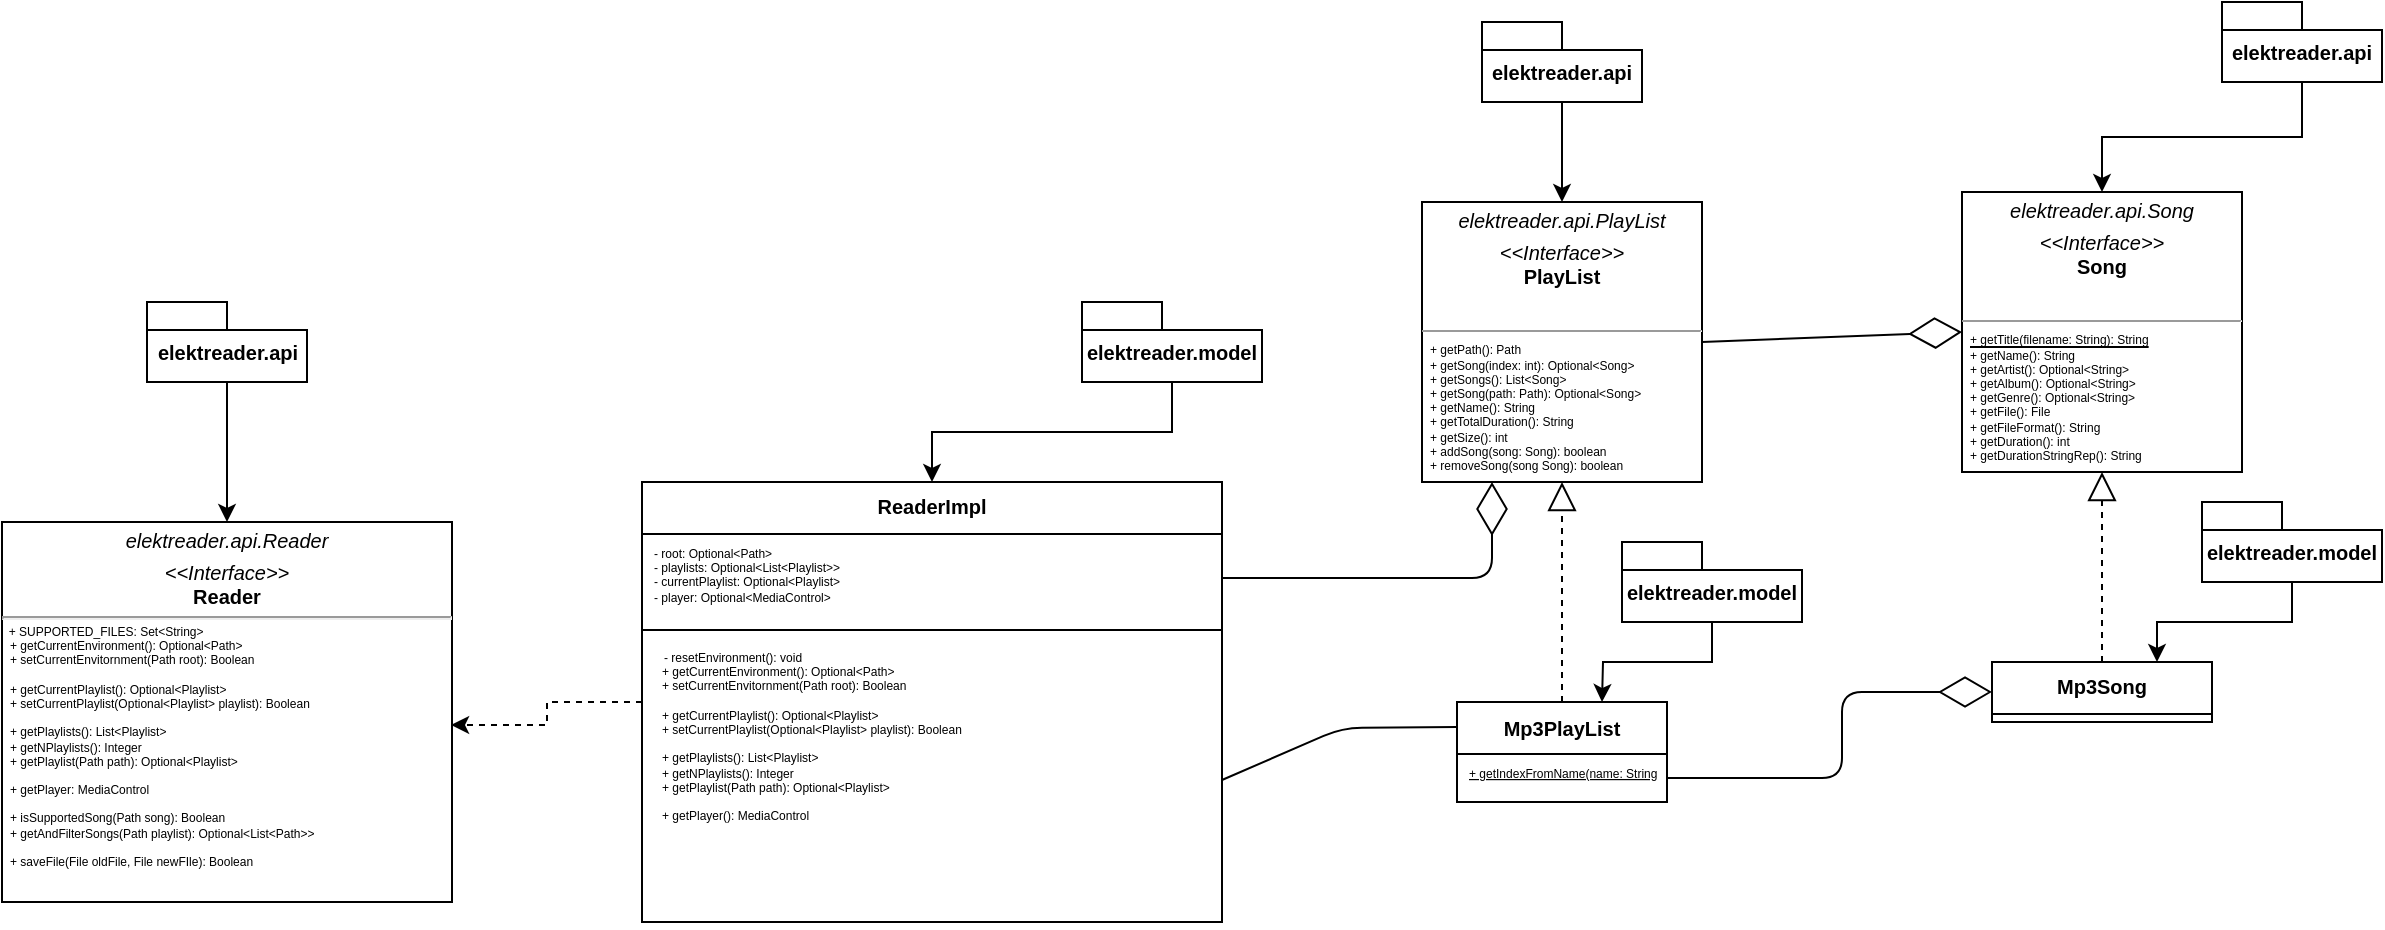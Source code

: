 <mxfile>
    <diagram name="Page-1" id="ecqLVog1buzcT9Wsd1fs">
        <mxGraphModel dx="960" dy="1680" grid="1" gridSize="10" guides="1" tooltips="1" connect="1" arrows="1" fold="1" page="1" pageScale="1" pageWidth="850" pageHeight="1100" math="0" shadow="0">
            <root>
                <mxCell id="0"/>
                <mxCell id="1" parent="0"/>
                <mxCell id="eDpFOvDPi3UEWpO-Dq-w-1" value="&lt;p style=&quot;margin: 4px 0px 0px; text-align: center; font-size: 10px;&quot;&gt;&lt;i style=&quot;&quot;&gt;&lt;font style=&quot;font-size: 10px;&quot;&gt;elektreader.api.Reader&lt;/font&gt;&lt;/i&gt;&lt;/p&gt;&lt;p style=&quot;margin: 4px 0px 0px; text-align: center; font-size: 10px;&quot;&gt;&lt;font style=&quot;font-size: 10px;&quot;&gt;&lt;i style=&quot;&quot;&gt;&amp;lt;&amp;lt;Interface&amp;gt;&amp;gt;&lt;/i&gt;&lt;br style=&quot;&quot;&gt;&lt;b style=&quot;&quot;&gt;Reader&lt;/b&gt;&lt;/font&gt;&lt;/p&gt;&lt;hr style=&quot;font-size: 6px;&quot;&gt;&amp;nbsp; + SUPPORTED_FILES: Set&amp;lt;String&amp;gt;&lt;br&gt;&lt;p style=&quot;margin: 0px 0px 0px 4px; font-size: 6px;&quot;&gt;&lt;span style=&quot;background-color: initial; font-size: 6px;&quot;&gt;+ getCurrentEnvironment(): Optional&amp;lt;Path&amp;gt;&lt;/span&gt;&lt;br style=&quot;font-size: 6px;&quot;&gt;&lt;/p&gt;&lt;p style=&quot;margin: 0px 0px 0px 4px; font-size: 6px;&quot;&gt;+ setCurrentEnvitornment(Path root): Boolean&lt;/p&gt;&lt;p style=&quot;margin: 0px 0px 0px 4px; font-size: 6px;&quot;&gt;&lt;span style=&quot;background-color: initial; font-size: 6px;&quot;&gt;&lt;br style=&quot;font-size: 6px;&quot;&gt;&lt;/span&gt;&lt;/p&gt;&lt;p style=&quot;margin: 0px 0px 0px 4px; font-size: 6px;&quot;&gt;+ getCurrentPlaylist(): Optional&amp;lt;Playlist&amp;gt;&lt;span style=&quot;background-color: initial; font-size: 6px;&quot;&gt;&lt;br style=&quot;font-size: 6px;&quot;&gt;&lt;/span&gt;&lt;/p&gt;&lt;p style=&quot;margin: 0px 0px 0px 4px; font-size: 6px;&quot;&gt;&lt;span style=&quot;background-color: initial; font-size: 6px;&quot;&gt;+ setCurrentPlaylist(Optional&amp;lt;Playlist&amp;gt; playlist): Boolean&lt;/span&gt;&lt;/p&gt;&lt;p style=&quot;margin: 0px 0px 0px 4px; font-size: 6px;&quot;&gt;&lt;br style=&quot;font-size: 6px;&quot;&gt;&lt;/p&gt;&lt;p style=&quot;margin: 0px 0px 0px 4px; font-size: 6px;&quot;&gt;+ getPlaylists(): List&amp;lt;Playlist&amp;gt;&lt;span style=&quot;background-color: initial; font-size: 6px;&quot;&gt;&lt;br style=&quot;font-size: 6px;&quot;&gt;&lt;/span&gt;&lt;/p&gt;&lt;p style=&quot;margin: 0px 0px 0px 4px; font-size: 6px;&quot;&gt;+ getNPlaylists(): Integer&lt;/p&gt;&lt;p style=&quot;margin: 0px 0px 0px 4px; font-size: 6px;&quot;&gt;+ getPlaylist(Path path): Optional&amp;lt;Playlist&amp;gt;&lt;/p&gt;&lt;p style=&quot;margin: 0px 0px 0px 4px; font-size: 6px;&quot;&gt;&lt;br style=&quot;font-size: 6px;&quot;&gt;&lt;/p&gt;&lt;p style=&quot;margin: 0px 0px 0px 4px; font-size: 6px;&quot;&gt;+ getPlayer: MediaControl&lt;/p&gt;&lt;p style=&quot;margin: 0px 0px 0px 4px; font-size: 6px;&quot;&gt;&lt;br style=&quot;font-size: 6px;&quot;&gt;&lt;/p&gt;&lt;p style=&quot;margin: 0px 0px 0px 4px; font-size: 6px;&quot;&gt;+ isSupportedSong(Path song): Boolean&lt;/p&gt;&lt;p style=&quot;margin: 0px 0px 0px 4px; font-size: 6px;&quot;&gt;+ getAndFilterSongs(Path playlist): Optional&amp;lt;List&amp;lt;Path&amp;gt;&amp;gt;&lt;/p&gt;&lt;p style=&quot;margin: 0px 0px 0px 4px; font-size: 6px;&quot;&gt;&lt;br&gt;&lt;/p&gt;&lt;p style=&quot;margin: 0px 0px 0px 4px; font-size: 6px;&quot;&gt;+ saveFile(File oldFile, File newFIle): Boolean&lt;/p&gt;" style="verticalAlign=top;align=left;overflow=fill;fontSize=6;fontFamily=Helvetica;html=1;whiteSpace=wrap;" parent="1" vertex="1">
                    <mxGeometry x="30" y="150" width="225" height="190" as="geometry"/>
                </mxCell>
                <mxCell id="eDpFOvDPi3UEWpO-Dq-w-11" style="edgeStyle=orthogonalEdgeStyle;rounded=0;orthogonalLoop=1;jettySize=auto;html=1;exitX=0.5;exitY=1;exitDx=0;exitDy=0;exitPerimeter=0;" parent="1" source="eDpFOvDPi3UEWpO-Dq-w-2" target="eDpFOvDPi3UEWpO-Dq-w-1" edge="1">
                    <mxGeometry relative="1" as="geometry"/>
                </mxCell>
                <mxCell id="eDpFOvDPi3UEWpO-Dq-w-2" value="elektreader.api" style="shape=folder;fontStyle=1;spacingTop=10;tabWidth=40;tabHeight=14;tabPosition=left;html=1;whiteSpace=wrap;fontSize=10;" parent="1" vertex="1">
                    <mxGeometry x="102.5" y="40" width="80" height="40" as="geometry"/>
                </mxCell>
                <mxCell id="eDpFOvDPi3UEWpO-Dq-w-9" style="edgeStyle=orthogonalEdgeStyle;rounded=0;orthogonalLoop=1;jettySize=auto;html=1;exitX=0.5;exitY=1;exitDx=0;exitDy=0;exitPerimeter=0;entryX=0.5;entryY=0;entryDx=0;entryDy=0;" parent="1" source="eDpFOvDPi3UEWpO-Dq-w-4" target="eDpFOvDPi3UEWpO-Dq-w-5" edge="1">
                    <mxGeometry relative="1" as="geometry"/>
                </mxCell>
                <mxCell id="eDpFOvDPi3UEWpO-Dq-w-4" value="&lt;font style=&quot;font-size: 10px;&quot;&gt;elektreader.model&lt;/font&gt;" style="shape=folder;fontStyle=1;spacingTop=10;tabWidth=40;tabHeight=14;tabPosition=left;html=1;whiteSpace=wrap;fontSize=8;" parent="1" vertex="1">
                    <mxGeometry x="570" y="40" width="90" height="40" as="geometry"/>
                </mxCell>
                <mxCell id="eDpFOvDPi3UEWpO-Dq-w-5" value="&lt;font style=&quot;font-size: 10px;&quot;&gt;ReaderImpl&lt;/font&gt;" style="swimlane;fontStyle=1;align=center;verticalAlign=top;childLayout=stackLayout;horizontal=1;startSize=26;horizontalStack=0;resizeParent=1;resizeParentMax=0;resizeLast=0;collapsible=1;marginBottom=0;whiteSpace=wrap;html=1;fontSize=6;" parent="1" vertex="1">
                    <mxGeometry x="350" y="130" width="290" height="220" as="geometry"/>
                </mxCell>
                <mxCell id="eDpFOvDPi3UEWpO-Dq-w-6" value="- root: Optional&amp;lt;Path&amp;gt;&lt;br style=&quot;font-size: 6px;&quot;&gt;- playlists: Optional&amp;lt;List&amp;lt;Playlist&amp;gt;&amp;gt;&lt;br style=&quot;font-size: 6px;&quot;&gt;- currentPlaylist: Optional&amp;lt;Playlist&amp;gt;&lt;br style=&quot;font-size: 6px;&quot;&gt;- player: Optional&amp;lt;MediaControl&amp;gt;" style="text;strokeColor=none;fillColor=none;align=left;verticalAlign=top;spacingLeft=4;spacingRight=4;overflow=hidden;rotatable=0;points=[[0,0.5],[1,0.5]];portConstraint=eastwest;whiteSpace=wrap;html=1;fontSize=6;" parent="eDpFOvDPi3UEWpO-Dq-w-5" vertex="1">
                    <mxGeometry y="26" width="290" height="44" as="geometry"/>
                </mxCell>
                <mxCell id="eDpFOvDPi3UEWpO-Dq-w-7" value="" style="line;strokeWidth=1;fillColor=none;align=left;verticalAlign=middle;spacingTop=-1;spacingLeft=3;spacingRight=3;rotatable=0;labelPosition=right;points=[];portConstraint=eastwest;strokeColor=inherit;fontSize=6;" parent="eDpFOvDPi3UEWpO-Dq-w-5" vertex="1">
                    <mxGeometry y="70" width="290" height="8" as="geometry"/>
                </mxCell>
                <mxCell id="eDpFOvDPi3UEWpO-Dq-w-8" value="&amp;nbsp; &amp;nbsp;- resetEnvironment(): void&lt;br style=&quot;font-size: 6px;&quot;&gt;&lt;p style=&quot;border-color: var(--border-color); font-size: 6px; margin: 0px 0px 0px 4px;&quot;&gt;+ getCurrentEnvironment(): Optional&amp;lt;Path&amp;gt;&lt;br style=&quot;border-color: var(--border-color); font-size: 6px;&quot;&gt;&lt;/p&gt;&lt;p style=&quot;border-color: var(--border-color); font-size: 6px; margin: 0px 0px 0px 4px;&quot;&gt;+ setCurrentEnvitornment(Path root): Boolean&lt;/p&gt;&lt;p style=&quot;border-color: var(--border-color); font-size: 6px; margin: 0px 0px 0px 4px;&quot;&gt;&lt;br style=&quot;border-color: var(--border-color); font-size: 6px;&quot;&gt;&lt;/p&gt;&lt;p style=&quot;border-color: var(--border-color); font-size: 6px; margin: 0px 0px 0px 4px;&quot;&gt;+ getCurrentPlaylist(): Optional&amp;lt;Playlist&amp;gt;&lt;span style=&quot;border-color: var(--border-color); background-color: initial; font-size: 6px;&quot;&gt;&lt;br style=&quot;border-color: var(--border-color); font-size: 6px;&quot;&gt;&lt;/span&gt;&lt;/p&gt;&lt;p style=&quot;border-color: var(--border-color); font-size: 6px; margin: 0px 0px 0px 4px;&quot;&gt;&lt;span style=&quot;border-color: var(--border-color); background-color: initial; font-size: 6px;&quot;&gt;+ setCurrentPlaylist(Optional&amp;lt;Playlist&amp;gt; playlist): Boolean&lt;/span&gt;&lt;/p&gt;&lt;p style=&quot;border-color: var(--border-color); font-size: 6px; margin: 0px 0px 0px 4px;&quot;&gt;&lt;br style=&quot;border-color: var(--border-color); font-size: 6px;&quot;&gt;&lt;/p&gt;&lt;p style=&quot;border-color: var(--border-color); font-size: 6px; margin: 0px 0px 0px 4px;&quot;&gt;+ getPlaylists(): List&amp;lt;Playlist&amp;gt;&lt;span style=&quot;border-color: var(--border-color); background-color: initial; font-size: 6px;&quot;&gt;&lt;br style=&quot;border-color: var(--border-color); font-size: 6px;&quot;&gt;&lt;/span&gt;&lt;/p&gt;&lt;p style=&quot;border-color: var(--border-color); font-size: 6px; margin: 0px 0px 0px 4px;&quot;&gt;+ getNPlaylists(): Integer&lt;/p&gt;&lt;p style=&quot;border-color: var(--border-color); font-size: 6px; margin: 0px 0px 0px 4px;&quot;&gt;+ getPlaylist(Path path): Optional&amp;lt;Playlist&amp;gt;&lt;/p&gt;&lt;p style=&quot;border-color: var(--border-color); font-size: 6px; margin: 0px 0px 0px 4px;&quot;&gt;&lt;br style=&quot;border-color: var(--border-color); font-size: 6px;&quot;&gt;&lt;/p&gt;&lt;p style=&quot;border-color: var(--border-color); font-size: 6px; margin: 0px 0px 0px 4px;&quot;&gt;+ getPlayer(): MediaControl&lt;br&gt;&lt;/p&gt;" style="text;strokeColor=none;fillColor=none;align=left;verticalAlign=top;spacingLeft=4;spacingRight=4;overflow=hidden;rotatable=0;points=[[0,0.5],[1,0.5]];portConstraint=eastwest;whiteSpace=wrap;html=1;fontSize=6;" parent="eDpFOvDPi3UEWpO-Dq-w-5" vertex="1">
                    <mxGeometry y="78" width="290" height="142" as="geometry"/>
                </mxCell>
                <mxCell id="eDpFOvDPi3UEWpO-Dq-w-10" style="edgeStyle=orthogonalEdgeStyle;rounded=0;orthogonalLoop=1;jettySize=auto;html=1;entryX=0.998;entryY=0.534;entryDx=0;entryDy=0;entryPerimeter=0;dashed=1;" parent="1" source="eDpFOvDPi3UEWpO-Dq-w-5" target="eDpFOvDPi3UEWpO-Dq-w-1" edge="1">
                    <mxGeometry relative="1" as="geometry"/>
                </mxCell>
                <mxCell id="11" value="&lt;p style=&quot;margin: 4px 0px 0px; text-align: center; font-size: 10px;&quot;&gt;&lt;i style=&quot;&quot;&gt;&lt;font style=&quot;font-size: 10px;&quot;&gt;elektreader.api.PlayList&lt;/font&gt;&lt;/i&gt;&lt;/p&gt;&lt;p style=&quot;margin: 4px 0px 0px; text-align: center; font-size: 10px;&quot;&gt;&lt;font style=&quot;font-size: 10px;&quot;&gt;&lt;i style=&quot;&quot;&gt;&amp;lt;&amp;lt;Interface&amp;gt;&amp;gt;&lt;/i&gt;&lt;br&gt;&lt;b style=&quot;&quot;&gt;PlayList&lt;/b&gt;&lt;/font&gt;&lt;/p&gt;&lt;p style=&quot;margin:0px;margin-left:4px;&quot;&gt;&lt;br&gt;&lt;/p&gt;&lt;hr size=&quot;1&quot;&gt;&lt;p style=&quot;margin: 0px 0px 0px 4px; font-size: 6px;&quot;&gt;&lt;font style=&quot;font-size: 6px;&quot;&gt;+ getPath(): Path&lt;/font&gt;&lt;/p&gt;&lt;p style=&quot;margin: 0px 0px 0px 4px; font-size: 6px;&quot;&gt;&lt;font style=&quot;font-size: 6px;&quot;&gt;+ getSong(index: int): Optional&amp;lt;Song&amp;gt;&lt;/font&gt;&lt;/p&gt;&lt;p style=&quot;margin: 0px 0px 0px 4px; font-size: 6px;&quot;&gt;&lt;font style=&quot;font-size: 6px;&quot;&gt;+ getSongs(): List&amp;lt;Song&amp;gt;&lt;/font&gt;&lt;/p&gt;&lt;p style=&quot;margin: 0px 0px 0px 4px; font-size: 6px;&quot;&gt;&lt;font style=&quot;font-size: 6px;&quot;&gt;+ getSong(path: Path): Optional&amp;lt;Song&amp;gt;&lt;/font&gt;&lt;/p&gt;&lt;p style=&quot;margin: 0px 0px 0px 4px; font-size: 6px;&quot;&gt;&lt;font style=&quot;font-size: 6px;&quot;&gt;+ getName(): String&lt;/font&gt;&lt;/p&gt;&lt;p style=&quot;margin: 0px 0px 0px 4px; font-size: 6px;&quot;&gt;&lt;font style=&quot;font-size: 6px;&quot;&gt;+ getTotalDuration(): String&lt;/font&gt;&lt;/p&gt;&lt;p style=&quot;margin: 0px 0px 0px 4px; font-size: 6px;&quot;&gt;&lt;font style=&quot;font-size: 6px;&quot;&gt;+ getSize(): int&lt;/font&gt;&lt;/p&gt;&lt;p style=&quot;margin: 0px 0px 0px 4px; font-size: 6px;&quot;&gt;&lt;font style=&quot;font-size: 6px;&quot;&gt;+ addSong(song: Song): boolean&lt;/font&gt;&lt;/p&gt;&lt;p style=&quot;margin: 0px 0px 0px 4px; font-size: 6px;&quot;&gt;&lt;font style=&quot;font-size: 6px;&quot;&gt;+ removeSong(song Song): boolean&lt;/font&gt;&lt;/p&gt;" style="verticalAlign=top;align=left;overflow=fill;fontSize=12;fontFamily=Helvetica;html=1;" vertex="1" parent="1">
                    <mxGeometry x="740" y="-10" width="140" height="140" as="geometry"/>
                </mxCell>
                <mxCell id="12" style="edgeStyle=orthogonalEdgeStyle;rounded=0;orthogonalLoop=1;jettySize=auto;html=1;exitX=0.5;exitY=1;exitDx=0;exitDy=0;exitPerimeter=0;entryX=0.5;entryY=0;entryDx=0;entryDy=0;" edge="1" source="13" parent="1" target="11">
                    <mxGeometry relative="1" as="geometry">
                        <mxPoint x="845" y="-90" as="targetPoint"/>
                    </mxGeometry>
                </mxCell>
                <mxCell id="13" value="elektreader.api" style="shape=folder;fontStyle=1;spacingTop=10;tabWidth=40;tabHeight=14;tabPosition=left;html=1;whiteSpace=wrap;fontSize=10;" vertex="1" parent="1">
                    <mxGeometry x="770" y="-100" width="80" height="40" as="geometry"/>
                </mxCell>
                <mxCell id="14" value="" style="endArrow=diamondThin;endFill=0;endSize=24;html=1;entryX=0.25;entryY=1;entryDx=0;entryDy=0;exitX=1;exitY=0.5;exitDx=0;exitDy=0;" edge="1" parent="1" source="eDpFOvDPi3UEWpO-Dq-w-6" target="11">
                    <mxGeometry width="160" relative="1" as="geometry">
                        <mxPoint x="650" y="190" as="sourcePoint"/>
                        <mxPoint x="810" y="190" as="targetPoint"/>
                        <Array as="points">
                            <mxPoint x="775" y="178"/>
                        </Array>
                    </mxGeometry>
                </mxCell>
                <mxCell id="15" value="" style="endArrow=diamondThin;endFill=0;endSize=24;html=1;entryX=0;entryY=0.5;entryDx=0;entryDy=0;exitX=1;exitY=0.5;exitDx=0;exitDy=0;" edge="1" parent="1" source="11" target="17">
                    <mxGeometry width="160" relative="1" as="geometry">
                        <mxPoint x="840" y="160" as="sourcePoint"/>
                        <mxPoint x="1000" y="160" as="targetPoint"/>
                    </mxGeometry>
                </mxCell>
                <mxCell id="17" value="&lt;p style=&quot;margin: 4px 0px 0px; text-align: center; font-size: 10px;&quot;&gt;&lt;i style=&quot;&quot;&gt;&lt;font style=&quot;font-size: 10px;&quot;&gt;elektreader.api.Song&lt;/font&gt;&lt;/i&gt;&lt;/p&gt;&lt;p style=&quot;margin: 4px 0px 0px; text-align: center; font-size: 10px;&quot;&gt;&lt;font style=&quot;font-size: 10px;&quot;&gt;&lt;i style=&quot;&quot;&gt;&amp;lt;&amp;lt;Interface&amp;gt;&amp;gt;&lt;/i&gt;&lt;br&gt;&lt;b&gt;Song&lt;/b&gt;&lt;/font&gt;&lt;/p&gt;&lt;p style=&quot;margin:0px;margin-left:4px;&quot;&gt;&lt;br&gt;&lt;/p&gt;&lt;hr size=&quot;1&quot;&gt;&lt;p style=&quot;margin: 0px 0px 0px 4px; font-size: 6px;&quot;&gt;&lt;font style=&quot;font-size: 6px;&quot;&gt;&lt;u&gt;+ getTitle(filename: String): String&lt;/u&gt;&lt;/font&gt;&lt;/p&gt;&lt;p style=&quot;margin: 0px 0px 0px 4px; font-size: 6px;&quot;&gt;&lt;font style=&quot;font-size: 6px;&quot;&gt;+ getName(): String&lt;/font&gt;&lt;/p&gt;&lt;p style=&quot;margin: 0px 0px 0px 4px; font-size: 6px;&quot;&gt;&lt;font style=&quot;font-size: 6px;&quot;&gt;+ getArtist(): Optional&amp;lt;String&amp;gt;&lt;/font&gt;&lt;/p&gt;&lt;p style=&quot;margin: 0px 0px 0px 4px; font-size: 6px;&quot;&gt;&lt;font style=&quot;font-size: 6px;&quot;&gt;+ getAlbum(): Optional&amp;lt;String&amp;gt;&lt;/font&gt;&lt;/p&gt;&lt;p style=&quot;margin: 0px 0px 0px 4px; font-size: 6px;&quot;&gt;&lt;font style=&quot;font-size: 6px;&quot;&gt;+ getGenre(): Optional&amp;lt;String&amp;gt;&lt;/font&gt;&lt;/p&gt;&lt;p style=&quot;margin: 0px 0px 0px 4px; font-size: 6px;&quot;&gt;+ getFile(): File&lt;/p&gt;&lt;p style=&quot;margin: 0px 0px 0px 4px; font-size: 6px;&quot;&gt;+ getFileFormat(): String&lt;/p&gt;&lt;p style=&quot;margin: 0px 0px 0px 4px; font-size: 6px;&quot;&gt;+ getDuration(): int&lt;/p&gt;&lt;p style=&quot;margin: 0px 0px 0px 4px; font-size: 6px;&quot;&gt;+ getDurationStringRep(): String&lt;/p&gt;&lt;p style=&quot;margin: 0px 0px 0px 4px; font-size: 6px;&quot;&gt;&lt;br&gt;&lt;/p&gt;" style="verticalAlign=top;align=left;overflow=fill;fontSize=12;fontFamily=Helvetica;html=1;" vertex="1" parent="1">
                    <mxGeometry x="1010" y="-15" width="140" height="140" as="geometry"/>
                </mxCell>
                <mxCell id="18" style="edgeStyle=orthogonalEdgeStyle;rounded=0;orthogonalLoop=1;jettySize=auto;html=1;exitX=0.5;exitY=1;exitDx=0;exitDy=0;exitPerimeter=0;entryX=0.5;entryY=0;entryDx=0;entryDy=0;" edge="1" source="19" target="17" parent="1">
                    <mxGeometry relative="1" as="geometry">
                        <mxPoint x="1215" y="-100" as="targetPoint"/>
                    </mxGeometry>
                </mxCell>
                <mxCell id="19" value="elektreader.api" style="shape=folder;fontStyle=1;spacingTop=10;tabWidth=40;tabHeight=14;tabPosition=left;html=1;whiteSpace=wrap;fontSize=10;" vertex="1" parent="1">
                    <mxGeometry x="1140" y="-110" width="80" height="40" as="geometry"/>
                </mxCell>
                <mxCell id="20" value="" style="endArrow=block;dashed=1;endFill=0;endSize=12;html=1;fontSize=10;entryX=0.5;entryY=1;entryDx=0;entryDy=0;exitX=0.5;exitY=0;exitDx=0;exitDy=0;" edge="1" parent="1" source="22" target="11">
                    <mxGeometry width="160" relative="1" as="geometry">
                        <mxPoint x="810" y="230" as="sourcePoint"/>
                        <mxPoint x="810" y="150" as="targetPoint"/>
                    </mxGeometry>
                </mxCell>
                <mxCell id="21" value="" style="endArrow=block;dashed=1;endFill=0;endSize=12;html=1;fontSize=10;entryX=0.5;entryY=1;entryDx=0;entryDy=0;exitX=0.5;exitY=0;exitDx=0;exitDy=0;" edge="1" parent="1" source="29" target="17">
                    <mxGeometry width="160" relative="1" as="geometry">
                        <mxPoint x="1080" y="210" as="sourcePoint"/>
                        <mxPoint x="1079.58" y="140" as="targetPoint"/>
                    </mxGeometry>
                </mxCell>
                <mxCell id="22" value="Mp3PlayList" style="swimlane;fontStyle=1;childLayout=stackLayout;horizontal=1;startSize=26;fillColor=none;horizontalStack=0;resizeParent=1;resizeParentMax=0;resizeLast=0;collapsible=1;marginBottom=0;fontSize=10;" vertex="1" parent="1">
                    <mxGeometry x="757.5" y="240" width="105" height="50" as="geometry"/>
                </mxCell>
                <mxCell id="23" value="+ getIndexFromName(name: String) " style="text;strokeColor=none;fillColor=none;align=left;verticalAlign=top;spacingLeft=4;spacingRight=4;overflow=hidden;rotatable=0;points=[[0,0.5],[1,0.5]];portConstraint=eastwest;fontSize=6;fontStyle=4" vertex="1" parent="22">
                    <mxGeometry y="26" width="105" height="24" as="geometry"/>
                </mxCell>
                <mxCell id="27" style="edgeStyle=orthogonalEdgeStyle;rounded=0;orthogonalLoop=1;jettySize=auto;html=1;exitX=0.5;exitY=1;exitDx=0;exitDy=0;exitPerimeter=0;entryX=0.5;entryY=0;entryDx=0;entryDy=0;" edge="1" source="28" parent="1">
                    <mxGeometry relative="1" as="geometry">
                        <mxPoint x="830" y="240" as="targetPoint"/>
                    </mxGeometry>
                </mxCell>
                <mxCell id="28" value="&lt;font style=&quot;font-size: 10px;&quot;&gt;elektreader.model&lt;/font&gt;" style="shape=folder;fontStyle=1;spacingTop=10;tabWidth=40;tabHeight=14;tabPosition=left;html=1;whiteSpace=wrap;fontSize=8;" vertex="1" parent="1">
                    <mxGeometry x="840" y="160" width="90" height="40" as="geometry"/>
                </mxCell>
                <mxCell id="29" value="Mp3Song" style="swimlane;fontStyle=1;align=center;verticalAlign=top;childLayout=stackLayout;horizontal=1;startSize=26;horizontalStack=0;resizeParent=1;resizeParentMax=0;resizeLast=0;collapsible=1;marginBottom=0;fontSize=10;" vertex="1" parent="1">
                    <mxGeometry x="1025" y="220" width="110" height="30" as="geometry"/>
                </mxCell>
                <mxCell id="33" style="edgeStyle=orthogonalEdgeStyle;rounded=0;orthogonalLoop=1;jettySize=auto;html=1;exitX=0.5;exitY=1;exitDx=0;exitDy=0;exitPerimeter=0;entryX=0.75;entryY=0;entryDx=0;entryDy=0;" edge="1" source="34" parent="1" target="29">
                    <mxGeometry relative="1" as="geometry">
                        <mxPoint x="1120" y="220" as="targetPoint"/>
                    </mxGeometry>
                </mxCell>
                <mxCell id="34" value="&lt;font style=&quot;font-size: 10px;&quot;&gt;elektreader.model&lt;/font&gt;" style="shape=folder;fontStyle=1;spacingTop=10;tabWidth=40;tabHeight=14;tabPosition=left;html=1;whiteSpace=wrap;fontSize=8;" vertex="1" parent="1">
                    <mxGeometry x="1130" y="140" width="90" height="40" as="geometry"/>
                </mxCell>
                <mxCell id="35" value="" style="endArrow=diamondThin;endFill=0;endSize=24;html=1;fontSize=10;entryX=0;entryY=0.5;entryDx=0;entryDy=0;exitX=1;exitY=0.5;exitDx=0;exitDy=0;" edge="1" parent="1" source="23" target="29">
                    <mxGeometry width="160" relative="1" as="geometry">
                        <mxPoint x="880" y="280" as="sourcePoint"/>
                        <mxPoint x="1040" y="280" as="targetPoint"/>
                        <Array as="points">
                            <mxPoint x="950" y="278"/>
                            <mxPoint x="950" y="235"/>
                        </Array>
                    </mxGeometry>
                </mxCell>
                <mxCell id="36" value="" style="endArrow=none;html=1;fontSize=10;entryX=0;entryY=0.25;entryDx=0;entryDy=0;exitX=1;exitY=0.5;exitDx=0;exitDy=0;" edge="1" parent="1" source="eDpFOvDPi3UEWpO-Dq-w-8" target="22">
                    <mxGeometry width="50" height="50" relative="1" as="geometry">
                        <mxPoint x="660" y="290" as="sourcePoint"/>
                        <mxPoint x="710" y="240" as="targetPoint"/>
                        <Array as="points">
                            <mxPoint x="700" y="253"/>
                        </Array>
                    </mxGeometry>
                </mxCell>
            </root>
        </mxGraphModel>
    </diagram>
</mxfile>